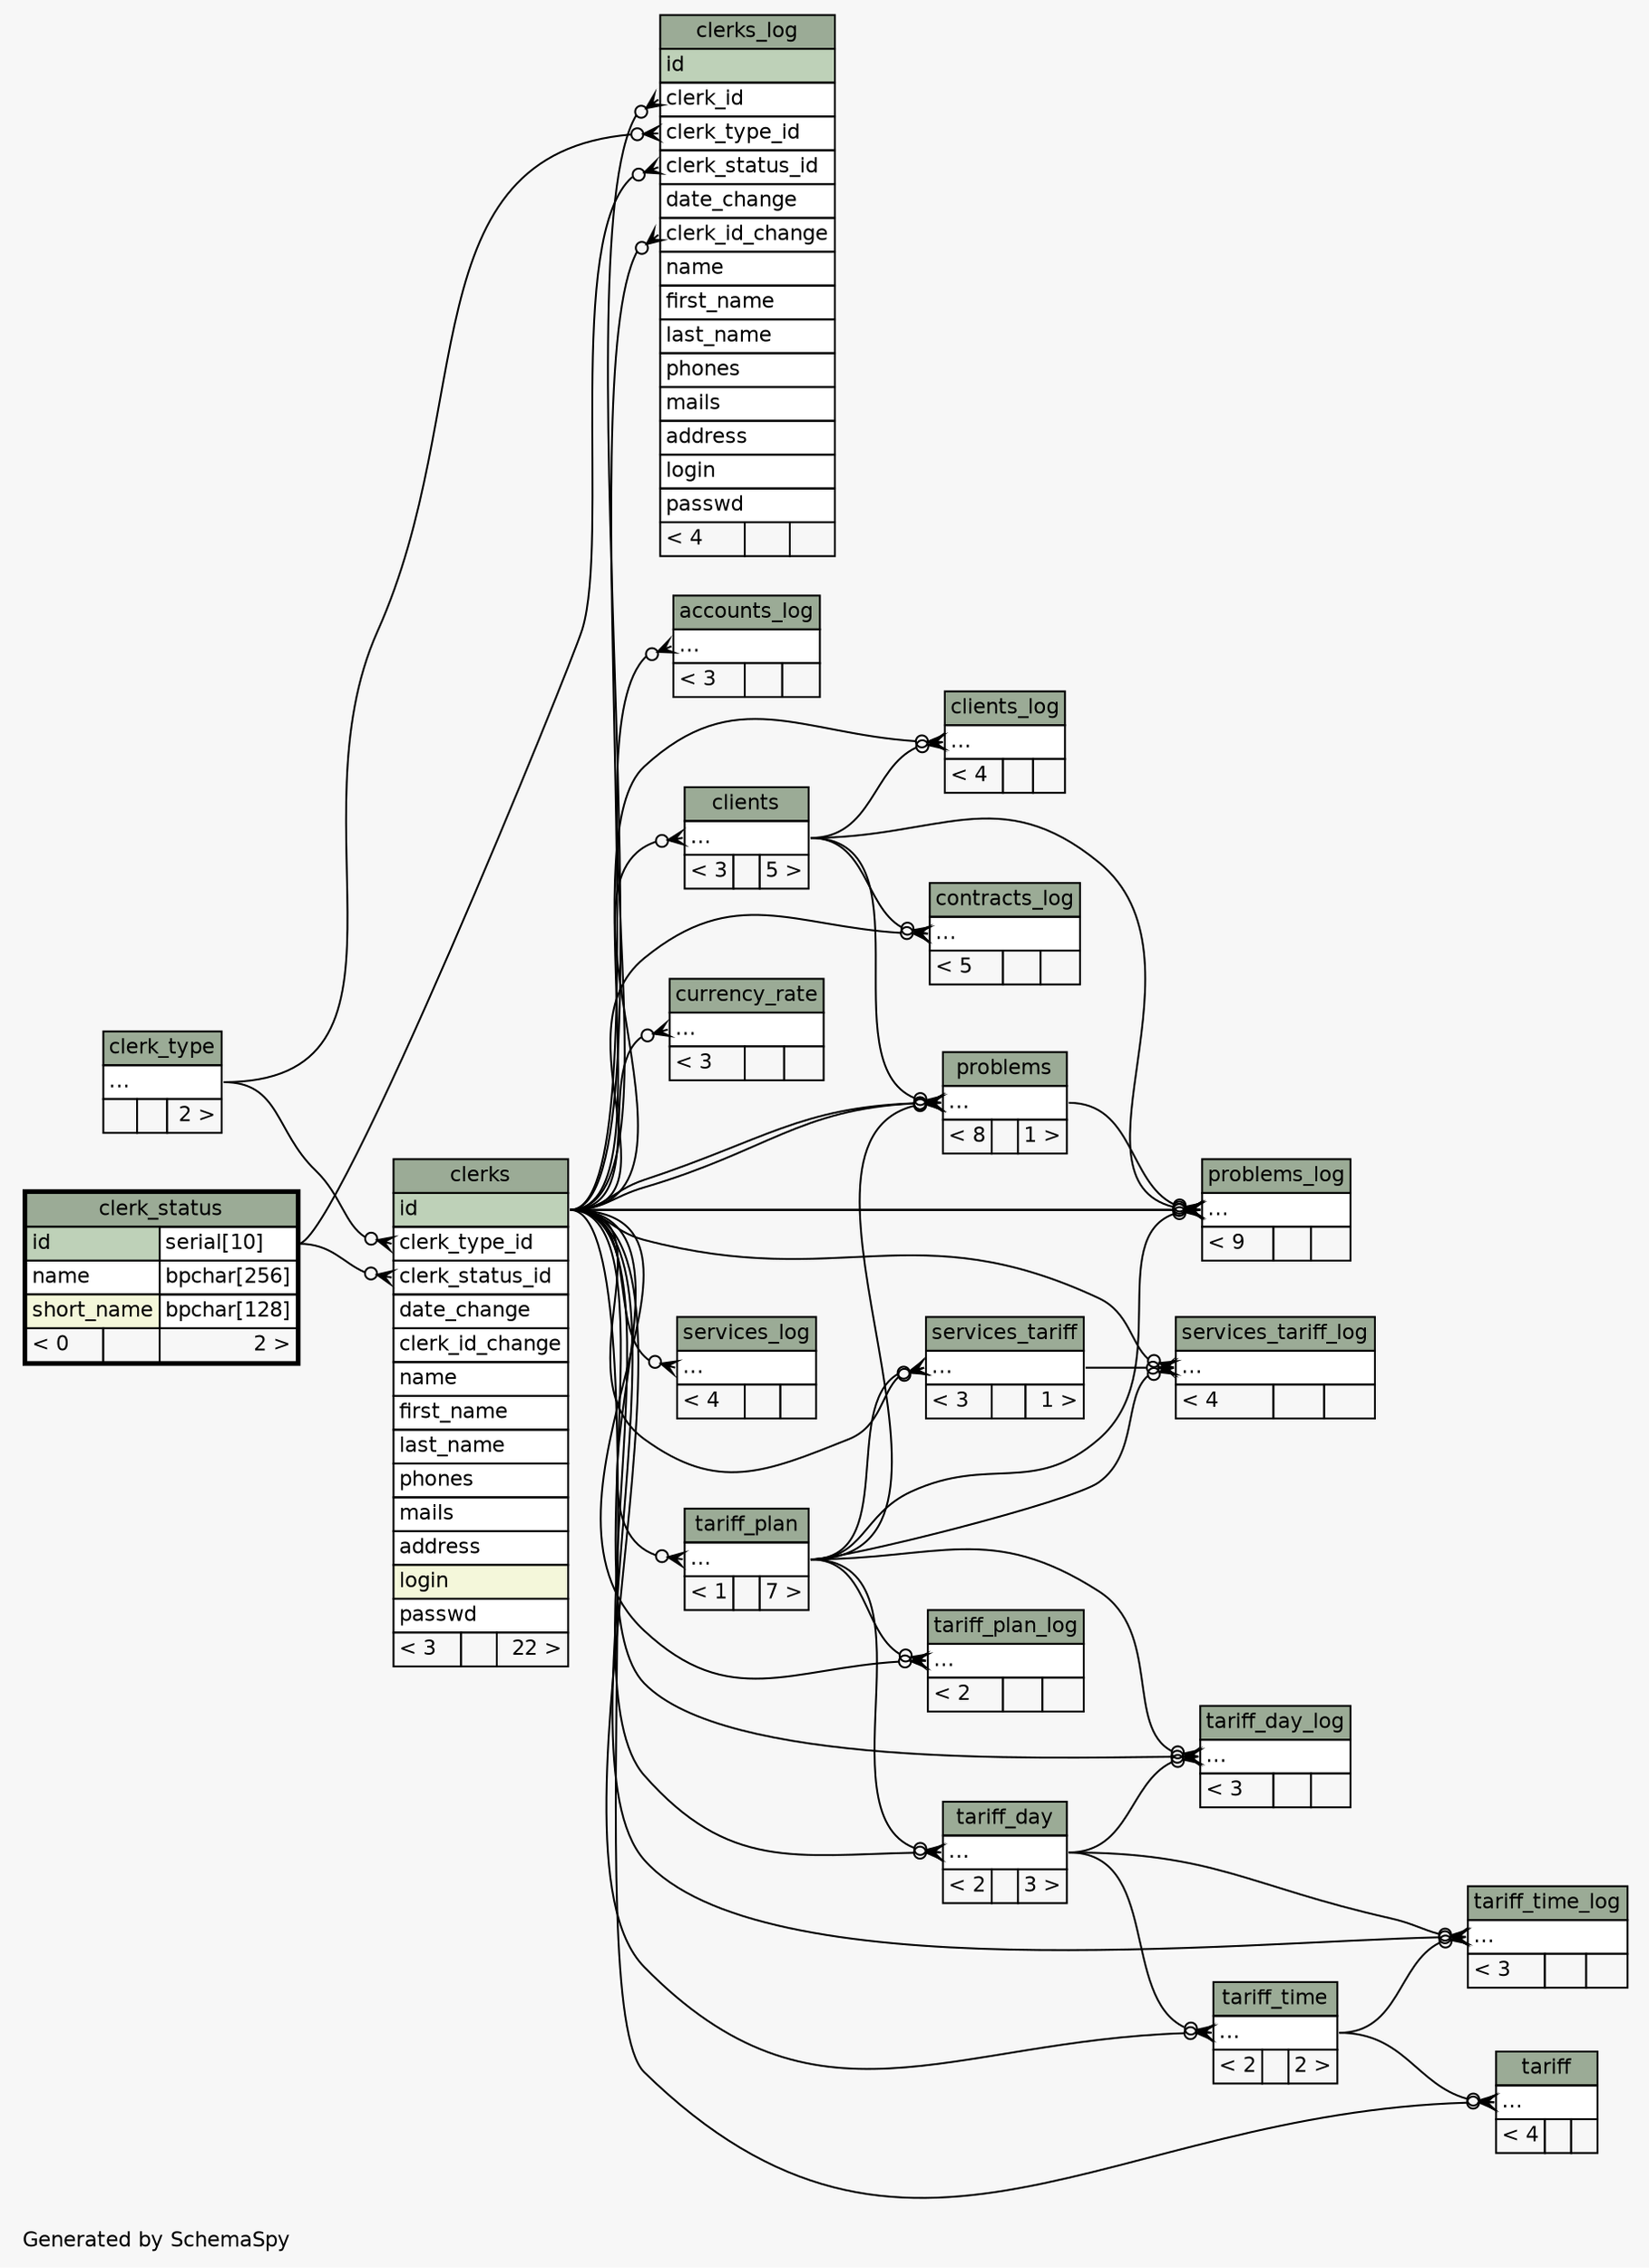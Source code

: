 // dot 2.26.0 on Linux 2.6.32-358.2.1.el6.x86_64
// SchemaSpy rev 590
digraph "twoDegreesRelationshipsDiagram" {
  graph [
    rankdir="RL"
    bgcolor="#f7f7f7"
    label="\nGenerated by SchemaSpy"
    labeljust="l"
    nodesep="0.18"
    ranksep="0.46"
    fontname="Helvetica"
    fontsize="11"
  ];
  node [
    fontname="Helvetica"
    fontsize="11"
    shape="plaintext"
  ];
  edge [
    arrowsize="0.8"
  ];
  "accounts_log":"elipses":w -> "clerks":"id":e [arrowhead=none dir=back arrowtail=crowodot];
  "clerks":"clerk_status_id":w -> "clerk_status":"id.type":e [arrowhead=none dir=back arrowtail=crowodot];
  "clerks":"clerk_type_id":w -> "clerk_type":"elipses":e [arrowhead=none dir=back arrowtail=crowodot];
  "clerks_log":"clerk_id":w -> "clerks":"id":e [arrowhead=none dir=back arrowtail=crowodot];
  "clerks_log":"clerk_id_change":w -> "clerks":"id":e [arrowhead=none dir=back arrowtail=crowodot];
  "clerks_log":"clerk_status_id":w -> "clerk_status":"id.type":e [arrowhead=none dir=back arrowtail=crowodot];
  "clerks_log":"clerk_type_id":w -> "clerk_type":"elipses":e [arrowhead=none dir=back arrowtail=crowodot];
  "clients":"elipses":w -> "clerks":"id":e [arrowhead=none dir=back arrowtail=crowodot];
  "clients_log":"elipses":w -> "clerks":"id":e [arrowhead=none dir=back arrowtail=crowodot];
  "clients_log":"elipses":w -> "clients":"elipses":e [arrowhead=none dir=back arrowtail=crowodot];
  "contracts_log":"elipses":w -> "clerks":"id":e [arrowhead=none dir=back arrowtail=crowodot];
  "contracts_log":"elipses":w -> "clients":"elipses":e [arrowhead=none dir=back arrowtail=crowodot];
  "currency_rate":"elipses":w -> "clerks":"id":e [arrowhead=none dir=back arrowtail=crowodot];
  "problems":"elipses":w -> "clerks":"id":e [arrowhead=none dir=back arrowtail=crowodot];
  "problems":"elipses":w -> "clerks":"id":e [arrowhead=none dir=back arrowtail=crowodot];
  "problems":"elipses":w -> "clients":"elipses":e [arrowhead=none dir=back arrowtail=crowodot];
  "problems":"elipses":w -> "tariff_plan":"elipses":e [arrowhead=none dir=back arrowtail=crowodot];
  "problems_log":"elipses":w -> "clerks":"id":e [arrowhead=none dir=back arrowtail=crowodot];
  "problems_log":"elipses":w -> "clerks":"id":e [arrowhead=none dir=back arrowtail=crowodot];
  "problems_log":"elipses":w -> "clients":"elipses":e [arrowhead=none dir=back arrowtail=crowodot];
  "problems_log":"elipses":w -> "problems":"elipses":e [arrowhead=none dir=back arrowtail=crowodot];
  "problems_log":"elipses":w -> "tariff_plan":"elipses":e [arrowhead=none dir=back arrowtail=crowodot];
  "services_log":"elipses":w -> "clerks":"id":e [arrowhead=none dir=back arrowtail=crowodot];
  "services_tariff":"elipses":w -> "clerks":"id":e [arrowhead=none dir=back arrowtail=crowodot];
  "services_tariff":"elipses":w -> "tariff_plan":"elipses":e [arrowhead=none dir=back arrowtail=crowodot];
  "services_tariff_log":"elipses":w -> "clerks":"id":e [arrowhead=none dir=back arrowtail=crowodot];
  "services_tariff_log":"elipses":w -> "services_tariff":"elipses":e [arrowhead=none dir=back arrowtail=crowodot];
  "services_tariff_log":"elipses":w -> "tariff_plan":"elipses":e [arrowhead=none dir=back arrowtail=crowodot];
  "tariff":"elipses":w -> "clerks":"id":e [arrowhead=none dir=back arrowtail=crowodot];
  "tariff":"elipses":w -> "tariff_time":"elipses":e [arrowhead=none dir=back arrowtail=crowodot];
  "tariff_day":"elipses":w -> "clerks":"id":e [arrowhead=none dir=back arrowtail=crowodot];
  "tariff_day":"elipses":w -> "tariff_plan":"elipses":e [arrowhead=none dir=back arrowtail=crowodot];
  "tariff_day_log":"elipses":w -> "clerks":"id":e [arrowhead=none dir=back arrowtail=crowodot];
  "tariff_day_log":"elipses":w -> "tariff_day":"elipses":e [arrowhead=none dir=back arrowtail=crowodot];
  "tariff_day_log":"elipses":w -> "tariff_plan":"elipses":e [arrowhead=none dir=back arrowtail=crowodot];
  "tariff_plan":"elipses":w -> "clerks":"id":e [arrowhead=none dir=back arrowtail=crowodot];
  "tariff_plan_log":"elipses":w -> "clerks":"id":e [arrowhead=none dir=back arrowtail=crowodot];
  "tariff_plan_log":"elipses":w -> "tariff_plan":"elipses":e [arrowhead=none dir=back arrowtail=crowodot];
  "tariff_time":"elipses":w -> "clerks":"id":e [arrowhead=none dir=back arrowtail=crowodot];
  "tariff_time":"elipses":w -> "tariff_day":"elipses":e [arrowhead=none dir=back arrowtail=crowodot];
  "tariff_time_log":"elipses":w -> "clerks":"id":e [arrowhead=none dir=back arrowtail=crowodot];
  "tariff_time_log":"elipses":w -> "tariff_day":"elipses":e [arrowhead=none dir=back arrowtail=crowodot];
  "tariff_time_log":"elipses":w -> "tariff_time":"elipses":e [arrowhead=none dir=back arrowtail=crowodot];
  "accounts_log" [
    label=<
    <TABLE BORDER="0" CELLBORDER="1" CELLSPACING="0" BGCOLOR="#ffffff">
      <TR><TD COLSPAN="3" BGCOLOR="#9bab96" ALIGN="CENTER">accounts_log</TD></TR>
      <TR><TD PORT="elipses" COLSPAN="3" ALIGN="LEFT">...</TD></TR>
      <TR><TD ALIGN="LEFT" BGCOLOR="#f7f7f7">&lt; 3</TD><TD ALIGN="RIGHT" BGCOLOR="#f7f7f7">  </TD><TD ALIGN="RIGHT" BGCOLOR="#f7f7f7">  </TD></TR>
    </TABLE>>
    URL="accounts_log.html"
    tooltip="accounts_log"
  ];
  "clerk_status" [
    label=<
    <TABLE BORDER="2" CELLBORDER="1" CELLSPACING="0" BGCOLOR="#ffffff">
      <TR><TD COLSPAN="3" BGCOLOR="#9bab96" ALIGN="CENTER">clerk_status</TD></TR>
      <TR><TD PORT="id" COLSPAN="2" BGCOLOR="#bed1b8" ALIGN="LEFT">id</TD><TD PORT="id.type" ALIGN="LEFT">serial[10]</TD></TR>
      <TR><TD PORT="name" COLSPAN="2" ALIGN="LEFT">name</TD><TD PORT="name.type" ALIGN="LEFT">bpchar[256]</TD></TR>
      <TR><TD PORT="short_name" COLSPAN="2" BGCOLOR="#f4f7da" ALIGN="LEFT">short_name</TD><TD PORT="short_name.type" ALIGN="LEFT">bpchar[128]</TD></TR>
      <TR><TD ALIGN="LEFT" BGCOLOR="#f7f7f7">&lt; 0</TD><TD ALIGN="RIGHT" BGCOLOR="#f7f7f7">  </TD><TD ALIGN="RIGHT" BGCOLOR="#f7f7f7">2 &gt;</TD></TR>
    </TABLE>>
    URL="clerk_status.html"
    tooltip="clerk_status"
  ];
  "clerk_type" [
    label=<
    <TABLE BORDER="0" CELLBORDER="1" CELLSPACING="0" BGCOLOR="#ffffff">
      <TR><TD COLSPAN="3" BGCOLOR="#9bab96" ALIGN="CENTER">clerk_type</TD></TR>
      <TR><TD PORT="elipses" COLSPAN="3" ALIGN="LEFT">...</TD></TR>
      <TR><TD ALIGN="LEFT" BGCOLOR="#f7f7f7">  </TD><TD ALIGN="RIGHT" BGCOLOR="#f7f7f7">  </TD><TD ALIGN="RIGHT" BGCOLOR="#f7f7f7">2 &gt;</TD></TR>
    </TABLE>>
    URL="clerk_type.html"
    tooltip="clerk_type"
  ];
  "clerks" [
    label=<
    <TABLE BORDER="0" CELLBORDER="1" CELLSPACING="0" BGCOLOR="#ffffff">
      <TR><TD COLSPAN="3" BGCOLOR="#9bab96" ALIGN="CENTER">clerks</TD></TR>
      <TR><TD PORT="id" COLSPAN="3" BGCOLOR="#bed1b8" ALIGN="LEFT">id</TD></TR>
      <TR><TD PORT="clerk_type_id" COLSPAN="3" ALIGN="LEFT">clerk_type_id</TD></TR>
      <TR><TD PORT="clerk_status_id" COLSPAN="3" ALIGN="LEFT">clerk_status_id</TD></TR>
      <TR><TD PORT="date_change" COLSPAN="3" ALIGN="LEFT">date_change</TD></TR>
      <TR><TD PORT="clerk_id_change" COLSPAN="3" ALIGN="LEFT">clerk_id_change</TD></TR>
      <TR><TD PORT="name" COLSPAN="3" ALIGN="LEFT">name</TD></TR>
      <TR><TD PORT="first_name" COLSPAN="3" ALIGN="LEFT">first_name</TD></TR>
      <TR><TD PORT="last_name" COLSPAN="3" ALIGN="LEFT">last_name</TD></TR>
      <TR><TD PORT="phones" COLSPAN="3" ALIGN="LEFT">phones</TD></TR>
      <TR><TD PORT="mails" COLSPAN="3" ALIGN="LEFT">mails</TD></TR>
      <TR><TD PORT="address" COLSPAN="3" ALIGN="LEFT">address</TD></TR>
      <TR><TD PORT="login" COLSPAN="3" BGCOLOR="#f4f7da" ALIGN="LEFT">login</TD></TR>
      <TR><TD PORT="passwd" COLSPAN="3" ALIGN="LEFT">passwd</TD></TR>
      <TR><TD ALIGN="LEFT" BGCOLOR="#f7f7f7">&lt; 3</TD><TD ALIGN="RIGHT" BGCOLOR="#f7f7f7">  </TD><TD ALIGN="RIGHT" BGCOLOR="#f7f7f7">22 &gt;</TD></TR>
    </TABLE>>
    URL="clerks.html"
    tooltip="clerks"
  ];
  "clerks_log" [
    label=<
    <TABLE BORDER="0" CELLBORDER="1" CELLSPACING="0" BGCOLOR="#ffffff">
      <TR><TD COLSPAN="3" BGCOLOR="#9bab96" ALIGN="CENTER">clerks_log</TD></TR>
      <TR><TD PORT="id" COLSPAN="3" BGCOLOR="#bed1b8" ALIGN="LEFT">id</TD></TR>
      <TR><TD PORT="clerk_id" COLSPAN="3" ALIGN="LEFT">clerk_id</TD></TR>
      <TR><TD PORT="clerk_type_id" COLSPAN="3" ALIGN="LEFT">clerk_type_id</TD></TR>
      <TR><TD PORT="clerk_status_id" COLSPAN="3" ALIGN="LEFT">clerk_status_id</TD></TR>
      <TR><TD PORT="date_change" COLSPAN="3" ALIGN="LEFT">date_change</TD></TR>
      <TR><TD PORT="clerk_id_change" COLSPAN="3" ALIGN="LEFT">clerk_id_change</TD></TR>
      <TR><TD PORT="name" COLSPAN="3" ALIGN="LEFT">name</TD></TR>
      <TR><TD PORT="first_name" COLSPAN="3" ALIGN="LEFT">first_name</TD></TR>
      <TR><TD PORT="last_name" COLSPAN="3" ALIGN="LEFT">last_name</TD></TR>
      <TR><TD PORT="phones" COLSPAN="3" ALIGN="LEFT">phones</TD></TR>
      <TR><TD PORT="mails" COLSPAN="3" ALIGN="LEFT">mails</TD></TR>
      <TR><TD PORT="address" COLSPAN="3" ALIGN="LEFT">address</TD></TR>
      <TR><TD PORT="login" COLSPAN="3" ALIGN="LEFT">login</TD></TR>
      <TR><TD PORT="passwd" COLSPAN="3" ALIGN="LEFT">passwd</TD></TR>
      <TR><TD ALIGN="LEFT" BGCOLOR="#f7f7f7">&lt; 4</TD><TD ALIGN="RIGHT" BGCOLOR="#f7f7f7">  </TD><TD ALIGN="RIGHT" BGCOLOR="#f7f7f7">  </TD></TR>
    </TABLE>>
    URL="clerks_log.html"
    tooltip="clerks_log"
  ];
  "clients" [
    label=<
    <TABLE BORDER="0" CELLBORDER="1" CELLSPACING="0" BGCOLOR="#ffffff">
      <TR><TD COLSPAN="3" BGCOLOR="#9bab96" ALIGN="CENTER">clients</TD></TR>
      <TR><TD PORT="elipses" COLSPAN="3" ALIGN="LEFT">...</TD></TR>
      <TR><TD ALIGN="LEFT" BGCOLOR="#f7f7f7">&lt; 3</TD><TD ALIGN="RIGHT" BGCOLOR="#f7f7f7">  </TD><TD ALIGN="RIGHT" BGCOLOR="#f7f7f7">5 &gt;</TD></TR>
    </TABLE>>
    URL="clients.html"
    tooltip="clients"
  ];
  "clients_log" [
    label=<
    <TABLE BORDER="0" CELLBORDER="1" CELLSPACING="0" BGCOLOR="#ffffff">
      <TR><TD COLSPAN="3" BGCOLOR="#9bab96" ALIGN="CENTER">clients_log</TD></TR>
      <TR><TD PORT="elipses" COLSPAN="3" ALIGN="LEFT">...</TD></TR>
      <TR><TD ALIGN="LEFT" BGCOLOR="#f7f7f7">&lt; 4</TD><TD ALIGN="RIGHT" BGCOLOR="#f7f7f7">  </TD><TD ALIGN="RIGHT" BGCOLOR="#f7f7f7">  </TD></TR>
    </TABLE>>
    URL="clients_log.html"
    tooltip="clients_log"
  ];
  "contracts_log" [
    label=<
    <TABLE BORDER="0" CELLBORDER="1" CELLSPACING="0" BGCOLOR="#ffffff">
      <TR><TD COLSPAN="3" BGCOLOR="#9bab96" ALIGN="CENTER">contracts_log</TD></TR>
      <TR><TD PORT="elipses" COLSPAN="3" ALIGN="LEFT">...</TD></TR>
      <TR><TD ALIGN="LEFT" BGCOLOR="#f7f7f7">&lt; 5</TD><TD ALIGN="RIGHT" BGCOLOR="#f7f7f7">  </TD><TD ALIGN="RIGHT" BGCOLOR="#f7f7f7">  </TD></TR>
    </TABLE>>
    URL="contracts_log.html"
    tooltip="contracts_log"
  ];
  "currency_rate" [
    label=<
    <TABLE BORDER="0" CELLBORDER="1" CELLSPACING="0" BGCOLOR="#ffffff">
      <TR><TD COLSPAN="3" BGCOLOR="#9bab96" ALIGN="CENTER">currency_rate</TD></TR>
      <TR><TD PORT="elipses" COLSPAN="3" ALIGN="LEFT">...</TD></TR>
      <TR><TD ALIGN="LEFT" BGCOLOR="#f7f7f7">&lt; 3</TD><TD ALIGN="RIGHT" BGCOLOR="#f7f7f7">  </TD><TD ALIGN="RIGHT" BGCOLOR="#f7f7f7">  </TD></TR>
    </TABLE>>
    URL="currency_rate.html"
    tooltip="currency_rate"
  ];
  "problems" [
    label=<
    <TABLE BORDER="0" CELLBORDER="1" CELLSPACING="0" BGCOLOR="#ffffff">
      <TR><TD COLSPAN="3" BGCOLOR="#9bab96" ALIGN="CENTER">problems</TD></TR>
      <TR><TD PORT="elipses" COLSPAN="3" ALIGN="LEFT">...</TD></TR>
      <TR><TD ALIGN="LEFT" BGCOLOR="#f7f7f7">&lt; 8</TD><TD ALIGN="RIGHT" BGCOLOR="#f7f7f7">  </TD><TD ALIGN="RIGHT" BGCOLOR="#f7f7f7">1 &gt;</TD></TR>
    </TABLE>>
    URL="problems.html"
    tooltip="problems"
  ];
  "problems_log" [
    label=<
    <TABLE BORDER="0" CELLBORDER="1" CELLSPACING="0" BGCOLOR="#ffffff">
      <TR><TD COLSPAN="3" BGCOLOR="#9bab96" ALIGN="CENTER">problems_log</TD></TR>
      <TR><TD PORT="elipses" COLSPAN="3" ALIGN="LEFT">...</TD></TR>
      <TR><TD ALIGN="LEFT" BGCOLOR="#f7f7f7">&lt; 9</TD><TD ALIGN="RIGHT" BGCOLOR="#f7f7f7">  </TD><TD ALIGN="RIGHT" BGCOLOR="#f7f7f7">  </TD></TR>
    </TABLE>>
    URL="problems_log.html"
    tooltip="problems_log"
  ];
  "services_log" [
    label=<
    <TABLE BORDER="0" CELLBORDER="1" CELLSPACING="0" BGCOLOR="#ffffff">
      <TR><TD COLSPAN="3" BGCOLOR="#9bab96" ALIGN="CENTER">services_log</TD></TR>
      <TR><TD PORT="elipses" COLSPAN="3" ALIGN="LEFT">...</TD></TR>
      <TR><TD ALIGN="LEFT" BGCOLOR="#f7f7f7">&lt; 4</TD><TD ALIGN="RIGHT" BGCOLOR="#f7f7f7">  </TD><TD ALIGN="RIGHT" BGCOLOR="#f7f7f7">  </TD></TR>
    </TABLE>>
    URL="services_log.html"
    tooltip="services_log"
  ];
  "services_tariff" [
    label=<
    <TABLE BORDER="0" CELLBORDER="1" CELLSPACING="0" BGCOLOR="#ffffff">
      <TR><TD COLSPAN="3" BGCOLOR="#9bab96" ALIGN="CENTER">services_tariff</TD></TR>
      <TR><TD PORT="elipses" COLSPAN="3" ALIGN="LEFT">...</TD></TR>
      <TR><TD ALIGN="LEFT" BGCOLOR="#f7f7f7">&lt; 3</TD><TD ALIGN="RIGHT" BGCOLOR="#f7f7f7">  </TD><TD ALIGN="RIGHT" BGCOLOR="#f7f7f7">1 &gt;</TD></TR>
    </TABLE>>
    URL="services_tariff.html"
    tooltip="services_tariff"
  ];
  "services_tariff_log" [
    label=<
    <TABLE BORDER="0" CELLBORDER="1" CELLSPACING="0" BGCOLOR="#ffffff">
      <TR><TD COLSPAN="3" BGCOLOR="#9bab96" ALIGN="CENTER">services_tariff_log</TD></TR>
      <TR><TD PORT="elipses" COLSPAN="3" ALIGN="LEFT">...</TD></TR>
      <TR><TD ALIGN="LEFT" BGCOLOR="#f7f7f7">&lt; 4</TD><TD ALIGN="RIGHT" BGCOLOR="#f7f7f7">  </TD><TD ALIGN="RIGHT" BGCOLOR="#f7f7f7">  </TD></TR>
    </TABLE>>
    URL="services_tariff_log.html"
    tooltip="services_tariff_log"
  ];
  "tariff" [
    label=<
    <TABLE BORDER="0" CELLBORDER="1" CELLSPACING="0" BGCOLOR="#ffffff">
      <TR><TD COLSPAN="3" BGCOLOR="#9bab96" ALIGN="CENTER">tariff</TD></TR>
      <TR><TD PORT="elipses" COLSPAN="3" ALIGN="LEFT">...</TD></TR>
      <TR><TD ALIGN="LEFT" BGCOLOR="#f7f7f7">&lt; 4</TD><TD ALIGN="RIGHT" BGCOLOR="#f7f7f7">  </TD><TD ALIGN="RIGHT" BGCOLOR="#f7f7f7">  </TD></TR>
    </TABLE>>
    URL="tariff.html"
    tooltip="tariff"
  ];
  "tariff_day" [
    label=<
    <TABLE BORDER="0" CELLBORDER="1" CELLSPACING="0" BGCOLOR="#ffffff">
      <TR><TD COLSPAN="3" BGCOLOR="#9bab96" ALIGN="CENTER">tariff_day</TD></TR>
      <TR><TD PORT="elipses" COLSPAN="3" ALIGN="LEFT">...</TD></TR>
      <TR><TD ALIGN="LEFT" BGCOLOR="#f7f7f7">&lt; 2</TD><TD ALIGN="RIGHT" BGCOLOR="#f7f7f7">  </TD><TD ALIGN="RIGHT" BGCOLOR="#f7f7f7">3 &gt;</TD></TR>
    </TABLE>>
    URL="tariff_day.html"
    tooltip="tariff_day"
  ];
  "tariff_day_log" [
    label=<
    <TABLE BORDER="0" CELLBORDER="1" CELLSPACING="0" BGCOLOR="#ffffff">
      <TR><TD COLSPAN="3" BGCOLOR="#9bab96" ALIGN="CENTER">tariff_day_log</TD></TR>
      <TR><TD PORT="elipses" COLSPAN="3" ALIGN="LEFT">...</TD></TR>
      <TR><TD ALIGN="LEFT" BGCOLOR="#f7f7f7">&lt; 3</TD><TD ALIGN="RIGHT" BGCOLOR="#f7f7f7">  </TD><TD ALIGN="RIGHT" BGCOLOR="#f7f7f7">  </TD></TR>
    </TABLE>>
    URL="tariff_day_log.html"
    tooltip="tariff_day_log"
  ];
  "tariff_plan" [
    label=<
    <TABLE BORDER="0" CELLBORDER="1" CELLSPACING="0" BGCOLOR="#ffffff">
      <TR><TD COLSPAN="3" BGCOLOR="#9bab96" ALIGN="CENTER">tariff_plan</TD></TR>
      <TR><TD PORT="elipses" COLSPAN="3" ALIGN="LEFT">...</TD></TR>
      <TR><TD ALIGN="LEFT" BGCOLOR="#f7f7f7">&lt; 1</TD><TD ALIGN="RIGHT" BGCOLOR="#f7f7f7">  </TD><TD ALIGN="RIGHT" BGCOLOR="#f7f7f7">7 &gt;</TD></TR>
    </TABLE>>
    URL="tariff_plan.html"
    tooltip="tariff_plan"
  ];
  "tariff_plan_log" [
    label=<
    <TABLE BORDER="0" CELLBORDER="1" CELLSPACING="0" BGCOLOR="#ffffff">
      <TR><TD COLSPAN="3" BGCOLOR="#9bab96" ALIGN="CENTER">tariff_plan_log</TD></TR>
      <TR><TD PORT="elipses" COLSPAN="3" ALIGN="LEFT">...</TD></TR>
      <TR><TD ALIGN="LEFT" BGCOLOR="#f7f7f7">&lt; 2</TD><TD ALIGN="RIGHT" BGCOLOR="#f7f7f7">  </TD><TD ALIGN="RIGHT" BGCOLOR="#f7f7f7">  </TD></TR>
    </TABLE>>
    URL="tariff_plan_log.html"
    tooltip="tariff_plan_log"
  ];
  "tariff_time" [
    label=<
    <TABLE BORDER="0" CELLBORDER="1" CELLSPACING="0" BGCOLOR="#ffffff">
      <TR><TD COLSPAN="3" BGCOLOR="#9bab96" ALIGN="CENTER">tariff_time</TD></TR>
      <TR><TD PORT="elipses" COLSPAN="3" ALIGN="LEFT">...</TD></TR>
      <TR><TD ALIGN="LEFT" BGCOLOR="#f7f7f7">&lt; 2</TD><TD ALIGN="RIGHT" BGCOLOR="#f7f7f7">  </TD><TD ALIGN="RIGHT" BGCOLOR="#f7f7f7">2 &gt;</TD></TR>
    </TABLE>>
    URL="tariff_time.html"
    tooltip="tariff_time"
  ];
  "tariff_time_log" [
    label=<
    <TABLE BORDER="0" CELLBORDER="1" CELLSPACING="0" BGCOLOR="#ffffff">
      <TR><TD COLSPAN="3" BGCOLOR="#9bab96" ALIGN="CENTER">tariff_time_log</TD></TR>
      <TR><TD PORT="elipses" COLSPAN="3" ALIGN="LEFT">...</TD></TR>
      <TR><TD ALIGN="LEFT" BGCOLOR="#f7f7f7">&lt; 3</TD><TD ALIGN="RIGHT" BGCOLOR="#f7f7f7">  </TD><TD ALIGN="RIGHT" BGCOLOR="#f7f7f7">  </TD></TR>
    </TABLE>>
    URL="tariff_time_log.html"
    tooltip="tariff_time_log"
  ];
}
